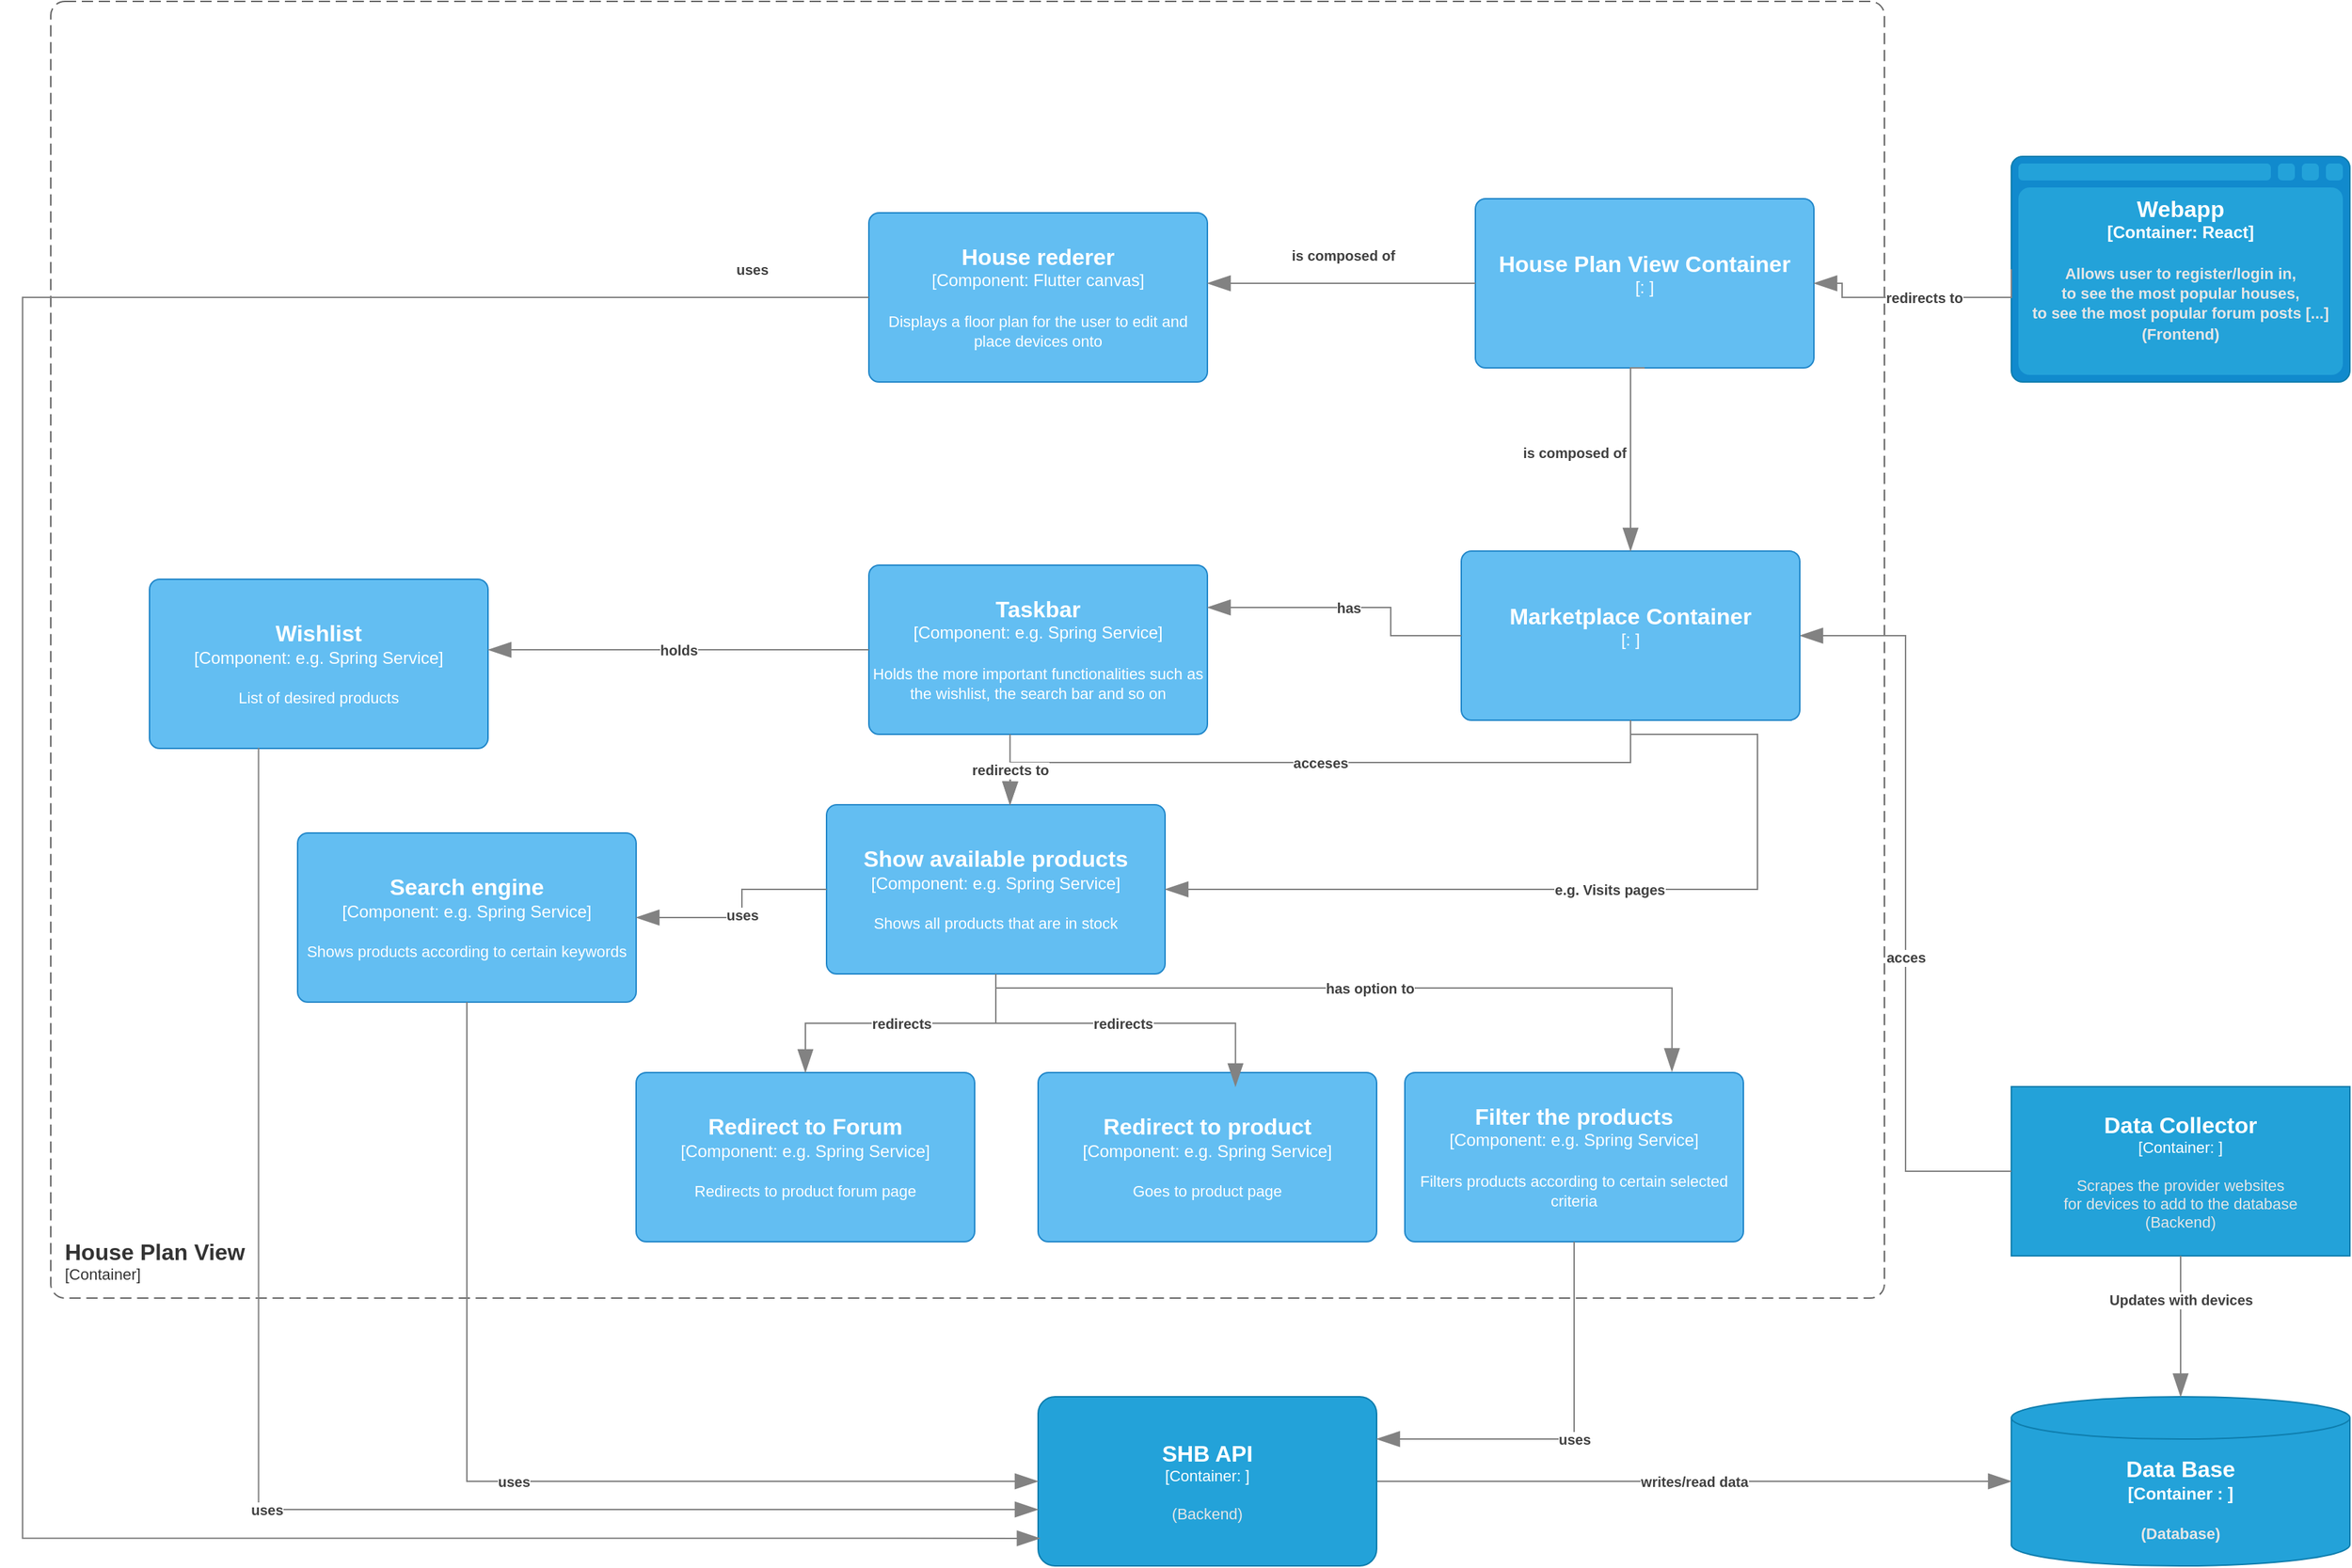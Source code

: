 <mxfile version="17.2.4" type="google"><diagram id="oJUyL8gvnBK4pJ5RvRmQ" name="Page-1"><mxGraphModel grid="1" page="1" gridSize="10" guides="1" tooltips="1" connect="1" arrows="1" fold="1" pageScale="1" pageWidth="850" pageHeight="1100" math="0" shadow="0"><root><mxCell id="0"/><mxCell id="1" parent="0"/><object placeholders="1" c4Name="House Plan View&#xA;" c4Type="SystemScopeBoundary" c4Application="Container" label="&lt;font style=&quot;font-size: 16px&quot;&gt;&lt;b&gt;&lt;div style=&quot;text-align: left&quot;&gt;%c4Name%&lt;/div&gt;&lt;/b&gt;&lt;/font&gt;&lt;div style=&quot;text-align: left&quot;&gt;[%c4Application%]&lt;/div&gt;" id="QjxfQpHX1TzUcec1Ppov-6"><mxCell style="rounded=1;fontSize=11;whiteSpace=wrap;html=1;dashed=1;arcSize=20;fillColor=none;strokeColor=#666666;fontColor=#333333;labelBackgroundColor=none;align=left;verticalAlign=bottom;labelBorderColor=none;spacingTop=0;spacing=10;dashPattern=8 4;metaEdit=1;rotatable=0;perimeter=rectanglePerimeter;noLabel=0;labelPadding=0;allowArrows=0;connectable=0;expand=0;recursiveResize=0;editable=1;pointerEvents=0;absoluteArcSize=1;points=[[0.25,0,0],[0.5,0,0],[0.75,0,0],[1,0.25,0],[1,0.5,0],[1,0.75,0],[0.75,1,0],[0.5,1,0],[0.25,1,0],[0,0.75,0],[0,0.5,0],[0,0.25,0]];" vertex="1" parent="1"><mxGeometry x="10" y="-350" width="1300" height="920" as="geometry"/></mxCell></object><object placeholders="1" c4Type="Data Base" c4Container="Container " c4Technology="" c4Description="(Database)" label="&lt;font style=&quot;font-size: 16px&quot;&gt;&lt;b&gt;%c4Type%&lt;/font&gt;&lt;div&gt;[%c4Container%:&amp;nbsp;%c4Technology%]&lt;/div&gt;&lt;br&gt;&lt;div&gt;&lt;font style=&quot;font-size: 11px&quot;&gt;&lt;font color=&quot;#E6E6E6&quot;&gt;%c4Description%&lt;/font&gt;&lt;/div&gt;" id="QjxfQpHX1TzUcec1Ppov-9"><mxCell style="shape=cylinder3;size=15;whiteSpace=wrap;html=1;boundedLbl=1;rounded=0;labelBackgroundColor=none;fillColor=#23A2D9;fontSize=12;fontColor=#ffffff;align=center;strokeColor=#0E7DAD;metaEdit=1;points=[[0.5,0,0],[1,0.25,0],[1,0.5,0],[1,0.75,0],[0.5,1,0],[0,0.75,0],[0,0.5,0],[0,0.25,0]];resizable=0;" vertex="1" parent="1"><mxGeometry x="1400" y="640" width="240" height="120" as="geometry"/></mxCell></object><object placeholders="1" c4Name="Data Collector" c4Type="Container" c4Technology="" c4Description="Scrapes the provider websites &#xA;for devices to add to the database&#xA;(Backend)" label="&lt;font style=&quot;font-size: 16px&quot;&gt;&lt;b&gt;%c4Name%&lt;/b&gt;&lt;/font&gt;&lt;div&gt;[%c4Type%: %c4Technology%]&lt;/div&gt;&lt;br&gt;&lt;div&gt;&lt;font style=&quot;font-size: 11px&quot;&gt;&lt;font color=&quot;#E6E6E6&quot;&gt;%c4Description%&lt;/font&gt;&lt;/div&gt;" id="QjxfQpHX1TzUcec1Ppov-11"><mxCell style="rounded=1;whiteSpace=wrap;html=1;fontSize=11;labelBackgroundColor=none;fillColor=#23A2D9;fontColor=#ffffff;align=center;arcSize=0;strokeColor=#0E7DAD;metaEdit=1;resizable=0;points=[[0.25,0,0],[0.5,0,0],[0.75,0,0],[1,0.25,0],[1,0.5,0],[1,0.75,0],[0.75,1,0],[0.5,1,0],[0.25,1,0],[0,0.75,0],[0,0.5,0],[0,0.25,0]];" vertex="1" parent="1"><mxGeometry x="1400" y="420" width="240" height="120" as="geometry"/></mxCell></object><object placeholders="1" c4Type="Relationship" c4Description="Updates with devices" label="&lt;div style=&quot;text-align: left&quot;&gt;&lt;div style=&quot;text-align: center&quot;&gt;&lt;b&gt;%c4Description%&lt;/b&gt;&lt;/div&gt;" id="QjxfQpHX1TzUcec1Ppov-12"><mxCell style="endArrow=blockThin;html=1;fontSize=10;fontColor=#404040;strokeWidth=1;endFill=1;strokeColor=#828282;elbow=vertical;metaEdit=1;endSize=14;startSize=14;jumpStyle=arc;jumpSize=16;rounded=0;edgeStyle=orthogonalEdgeStyle;exitX=0.5;exitY=1;exitDx=0;exitDy=0;exitPerimeter=0;entryX=0.5;entryY=0;entryDx=0;entryDy=0;entryPerimeter=0;" edge="1" parent="1" source="QjxfQpHX1TzUcec1Ppov-11" target="QjxfQpHX1TzUcec1Ppov-9"><mxGeometry x="-0.391" width="240" relative="1" as="geometry"><mxPoint x="910" y="650" as="sourcePoint"/><mxPoint x="1150" y="650" as="targetPoint"/><mxPoint as="offset"/></mxGeometry></mxCell></object><object placeholders="1" c4Type="Relationship" c4Description="acces" label="&lt;div style=&quot;text-align: left&quot;&gt;&lt;div style=&quot;text-align: center&quot;&gt;&lt;b&gt;%c4Description%&lt;/b&gt;&lt;/div&gt;" id="QjxfQpHX1TzUcec1Ppov-20"><mxCell style="endArrow=blockThin;html=1;fontSize=10;fontColor=#404040;strokeWidth=1;endFill=1;strokeColor=#828282;elbow=vertical;metaEdit=1;endSize=14;startSize=14;jumpStyle=arc;jumpSize=16;rounded=0;edgeStyle=orthogonalEdgeStyle;exitX=0;exitY=0.5;exitDx=0;exitDy=0;exitPerimeter=0;entryX=1;entryY=0.5;entryDx=0;entryDy=0;entryPerimeter=0;" edge="1" parent="1" source="QjxfQpHX1TzUcec1Ppov-11" target="QjxfQpHX1TzUcec1Ppov-25"><mxGeometry x="-0.143" width="240" relative="1" as="geometry"><mxPoint x="640" y="610" as="sourcePoint"/><mxPoint x="1190" y="480" as="targetPoint"/><mxPoint as="offset"/></mxGeometry></mxCell></object><object placeholders="1" c4Name="Marketplace Container" c4Type="" c4Technology="" c4Description="" label="&lt;font style=&quot;font-size: 16px&quot;&gt;&lt;b&gt;%c4Name%&lt;/b&gt;&lt;/font&gt;&lt;div&gt;[%c4Type%: %c4Technology%]&lt;/div&gt;&lt;br&gt;&lt;div&gt;&lt;font style=&quot;font-size: 11px&quot;&gt;%c4Description%&lt;/font&gt;&lt;/div&gt;" id="QjxfQpHX1TzUcec1Ppov-25"><mxCell style="rounded=1;whiteSpace=wrap;html=1;labelBackgroundColor=none;fillColor=#63BEF2;fontColor=#ffffff;align=center;arcSize=6;strokeColor=#2086C9;metaEdit=1;resizable=0;points=[[0.25,0,0],[0.5,0,0],[0.75,0,0],[1,0.25,0],[1,0.5,0],[1,0.75,0],[0.75,1,0],[0.5,1,0],[0.25,1,0],[0,0.75,0],[0,0.5,0],[0,0.25,0]];" vertex="1" parent="1"><mxGeometry x="1010" y="40" width="240" height="120" as="geometry"/></mxCell></object><object placeholders="1" c4Name="Show available products" c4Type="Component" c4Technology="e.g. Spring Service" c4Description="Shows all products that are in stock" label="&lt;font style=&quot;font-size: 16px&quot;&gt;&lt;b&gt;%c4Name%&lt;/b&gt;&lt;/font&gt;&lt;div&gt;[%c4Type%: %c4Technology%]&lt;/div&gt;&lt;br&gt;&lt;div&gt;&lt;font style=&quot;font-size: 11px&quot;&gt;%c4Description%&lt;/font&gt;&lt;/div&gt;" id="QjxfQpHX1TzUcec1Ppov-27"><mxCell style="rounded=1;whiteSpace=wrap;html=1;labelBackgroundColor=none;fillColor=#63BEF2;fontColor=#ffffff;align=center;arcSize=6;strokeColor=#2086C9;metaEdit=1;resizable=0;points=[[0.25,0,0],[0.5,0,0],[0.75,0,0],[1,0.25,0],[1,0.5,0],[1,0.75,0],[0.75,1,0],[0.5,1,0],[0.25,1,0],[0,0.75,0],[0,0.5,0],[0,0.25,0]];" vertex="1" parent="1"><mxGeometry x="560" y="220" width="240" height="120" as="geometry"/></mxCell></object><object placeholders="1" c4Name="Wishlist" c4Type="Component" c4Technology="e.g. Spring Service" c4Description="List of desired products" label="&lt;font style=&quot;font-size: 16px&quot;&gt;&lt;b&gt;%c4Name%&lt;/b&gt;&lt;/font&gt;&lt;div&gt;[%c4Type%: %c4Technology%]&lt;/div&gt;&lt;br&gt;&lt;div&gt;&lt;font style=&quot;font-size: 11px&quot;&gt;%c4Description%&lt;/font&gt;&lt;/div&gt;" id="QjxfQpHX1TzUcec1Ppov-29"><mxCell style="rounded=1;whiteSpace=wrap;html=1;labelBackgroundColor=none;fillColor=#63BEF2;fontColor=#ffffff;align=center;arcSize=6;strokeColor=#2086C9;metaEdit=1;resizable=0;points=[[0.25,0,0],[0.5,0,0],[0.75,0,0],[1,0.25,0],[1,0.5,0],[1,0.75,0],[0.75,1,0],[0.5,1,0],[0.25,1,0],[0,0.75,0],[0,0.5,0],[0,0.25,0]];" vertex="1" parent="1"><mxGeometry x="80" y="60" width="240" height="120" as="geometry"/></mxCell></object><object placeholders="1" c4Name="Redirect to Forum" c4Type="Component" c4Technology="e.g. Spring Service" c4Description="Redirects to product forum page" label="&lt;font style=&quot;font-size: 16px&quot;&gt;&lt;b&gt;%c4Name%&lt;/b&gt;&lt;/font&gt;&lt;div&gt;[%c4Type%: %c4Technology%]&lt;/div&gt;&lt;br&gt;&lt;div&gt;&lt;font style=&quot;font-size: 11px&quot;&gt;%c4Description%&lt;/font&gt;&lt;/div&gt;" id="QjxfQpHX1TzUcec1Ppov-35"><mxCell style="rounded=1;whiteSpace=wrap;html=1;labelBackgroundColor=none;fillColor=#63BEF2;fontColor=#ffffff;align=center;arcSize=6;strokeColor=#2086C9;metaEdit=1;resizable=0;points=[[0.25,0,0],[0.5,0,0],[0.75,0,0],[1,0.25,0],[1,0.5,0],[1,0.75,0],[0.75,1,0],[0.5,1,0],[0.25,1,0],[0,0.75,0],[0,0.5,0],[0,0.25,0]];" vertex="1" parent="1"><mxGeometry x="425" y="410" width="240" height="120" as="geometry"/></mxCell></object><object placeholders="1" c4Type="Relationship" c4Description="e.g. Visits pages" label="&lt;div style=&quot;text-align: left&quot;&gt;&lt;div style=&quot;text-align: center&quot;&gt;&lt;b&gt;%c4Description%&lt;/b&gt;&lt;/div&gt;" id="QjxfQpHX1TzUcec1Ppov-38"><mxCell style="endArrow=blockThin;html=1;fontSize=10;fontColor=#404040;strokeWidth=1;endFill=1;strokeColor=#828282;elbow=vertical;metaEdit=1;endSize=14;startSize=14;jumpStyle=arc;jumpSize=16;rounded=0;edgeStyle=orthogonalEdgeStyle;exitX=0.5;exitY=1;exitDx=0;exitDy=0;exitPerimeter=0;entryX=1;entryY=0.5;entryDx=0;entryDy=0;entryPerimeter=0;" edge="1" parent="1" source="QjxfQpHX1TzUcec1Ppov-25" target="QjxfQpHX1TzUcec1Ppov-27"><mxGeometry width="240" relative="1" as="geometry"><mxPoint x="860" y="300" as="sourcePoint"/><mxPoint x="1250" y="740" as="targetPoint"/><Array as="points"><mxPoint x="1220" y="170"/><mxPoint x="1220" y="280"/></Array></mxGeometry></mxCell></object><object placeholders="1" c4Type="Relationship" c4Description="has option to" label="&lt;div style=&quot;text-align: left&quot;&gt;&lt;div style=&quot;text-align: center&quot;&gt;&lt;b&gt;%c4Description%&lt;/b&gt;&lt;/div&gt;" id="QjxfQpHX1TzUcec1Ppov-44"><mxCell style="endArrow=blockThin;html=1;fontSize=10;fontColor=#404040;strokeWidth=1;endFill=1;strokeColor=#828282;elbow=vertical;metaEdit=1;endSize=14;startSize=14;jumpStyle=arc;jumpSize=16;rounded=0;edgeStyle=orthogonalEdgeStyle;exitX=0.5;exitY=1;exitDx=0;exitDy=0;exitPerimeter=0;entryX=0.789;entryY=-0.006;entryDx=0;entryDy=0;entryPerimeter=0;" edge="1" parent="1" source="QjxfQpHX1TzUcec1Ppov-27" target="QjxfQpHX1TzUcec1Ppov-26"><mxGeometry width="240" relative="1" as="geometry"><mxPoint x="700" y="500" as="sourcePoint"/><mxPoint x="1110" y="830" as="targetPoint"/><Array as="points"><mxPoint x="680" y="350"/><mxPoint x="1159" y="350"/></Array></mxGeometry></mxCell></object><object placeholders="1" c4Name="Redirect to product" c4Type="Component" c4Technology="e.g. Spring Service" c4Description="Goes to product page" label="&lt;font style=&quot;font-size: 16px&quot;&gt;&lt;b&gt;%c4Name%&lt;/b&gt;&lt;/font&gt;&lt;div&gt;[%c4Type%: %c4Technology%]&lt;/div&gt;&lt;br&gt;&lt;div&gt;&lt;font style=&quot;font-size: 11px&quot;&gt;%c4Description%&lt;/font&gt;&lt;/div&gt;" id="QjxfQpHX1TzUcec1Ppov-45"><mxCell style="rounded=1;whiteSpace=wrap;html=1;labelBackgroundColor=none;fillColor=#63BEF2;fontColor=#ffffff;align=center;arcSize=6;strokeColor=#2086C9;metaEdit=1;resizable=0;points=[[0.25,0,0],[0.5,0,0],[0.75,0,0],[1,0.25,0],[1,0.5,0],[1,0.75,0],[0.75,1,0],[0.5,1,0],[0.25,1,0],[0,0.75,0],[0,0.5,0],[0,0.25,0]];" vertex="1" parent="1"><mxGeometry x="710" y="410" width="240" height="120" as="geometry"/></mxCell></object><object placeholders="1" c4Type="Relationship" c4Description="writes/read data" label="&lt;div style=&quot;text-align: left&quot;&gt;&lt;div style=&quot;text-align: center&quot;&gt;&lt;b&gt;%c4Description%&lt;/b&gt;&lt;/div&gt;" id="7Vur6OUExcEYf2SYM48W-3"><mxCell style="endArrow=blockThin;html=1;fontSize=10;fontColor=#404040;strokeWidth=1;endFill=1;strokeColor=#828282;elbow=vertical;metaEdit=1;endSize=14;startSize=14;jumpStyle=arc;jumpSize=16;rounded=0;edgeStyle=orthogonalEdgeStyle;entryX=0;entryY=0.5;entryDx=0;entryDy=0;entryPerimeter=0;exitX=1;exitY=0.5;exitDx=0;exitDy=0;exitPerimeter=0;startArrow=none;" edge="1" parent="1" source="Xr2nOfpYb5rAjUJ8BHyy-6" target="QjxfQpHX1TzUcec1Ppov-9"><mxGeometry width="240" relative="1" as="geometry"><mxPoint x="720" y="550" as="sourcePoint"/><mxPoint x="960" y="550" as="targetPoint"/></mxGeometry></mxCell></object><object placeholders="1" c4Name="Taskbar" c4Type="Component" c4Technology="e.g. Spring Service" c4Description="Holds the more important functionalities such as the wishlist, the search bar and so on" label="&lt;font style=&quot;font-size: 16px&quot;&gt;&lt;b&gt;%c4Name%&lt;/b&gt;&lt;/font&gt;&lt;div&gt;[%c4Type%: %c4Technology%]&lt;/div&gt;&lt;br&gt;&lt;div&gt;&lt;font style=&quot;font-size: 11px&quot;&gt;%c4Description%&lt;/font&gt;&lt;/div&gt;" id="7Vur6OUExcEYf2SYM48W-4"><mxCell style="rounded=1;whiteSpace=wrap;html=1;labelBackgroundColor=none;fillColor=#63BEF2;fontColor=#ffffff;align=center;arcSize=6;strokeColor=#2086C9;metaEdit=1;resizable=0;points=[[0.25,0,0],[0.5,0,0],[0.75,0,0],[1,0.25,0],[1,0.5,0],[1,0.75,0],[0.75,1,0],[0.5,1,0],[0.25,1,0],[0,0.75,0],[0,0.5,0],[0,0.25,0]];" vertex="1" parent="1"><mxGeometry x="590" y="50" width="240" height="120" as="geometry"/></mxCell></object><object placeholders="1" c4Type="Relationship" c4Description="has" label="&lt;div style=&quot;text-align: left&quot;&gt;&lt;div style=&quot;text-align: center&quot;&gt;&lt;b&gt;%c4Description%&lt;/b&gt;&lt;/div&gt;" id="7Vur6OUExcEYf2SYM48W-5"><mxCell style="endArrow=blockThin;html=1;fontSize=10;fontColor=#404040;strokeWidth=1;endFill=1;strokeColor=#828282;elbow=vertical;metaEdit=1;endSize=14;startSize=14;jumpStyle=arc;jumpSize=16;rounded=0;edgeStyle=orthogonalEdgeStyle;exitX=0;exitY=0.5;exitDx=0;exitDy=0;exitPerimeter=0;entryX=1;entryY=0.25;entryDx=0;entryDy=0;entryPerimeter=0;" edge="1" parent="1" source="QjxfQpHX1TzUcec1Ppov-25" target="7Vur6OUExcEYf2SYM48W-4"><mxGeometry width="240" relative="1" as="geometry"><mxPoint x="1000" y="90" as="sourcePoint"/><mxPoint x="580" y="110" as="targetPoint"/><Array as="points"><mxPoint x="960" y="100"/><mxPoint x="960" y="80"/></Array></mxGeometry></mxCell></object><object placeholders="1" c4Name="Search engine" c4Type="Component" c4Technology="e.g. Spring Service" c4Description="Shows products according to certain keywords" label="&lt;font style=&quot;font-size: 16px&quot;&gt;&lt;b&gt;%c4Name%&lt;/b&gt;&lt;/font&gt;&lt;div&gt;[%c4Type%: %c4Technology%]&lt;/div&gt;&lt;br&gt;&lt;div&gt;&lt;font style=&quot;font-size: 11px&quot;&gt;%c4Description%&lt;/font&gt;&lt;/div&gt;" id="7Vur6OUExcEYf2SYM48W-9"><mxCell style="rounded=1;whiteSpace=wrap;html=1;labelBackgroundColor=none;fillColor=#63BEF2;fontColor=#ffffff;align=center;arcSize=6;strokeColor=#2086C9;metaEdit=1;resizable=0;points=[[0.25,0,0],[0.5,0,0],[0.75,0,0],[1,0.25,0],[1,0.5,0],[1,0.75,0],[0.75,1,0],[0.5,1,0],[0.25,1,0],[0,0.75,0],[0,0.5,0],[0,0.25,0]];" vertex="1" parent="1"><mxGeometry x="185" y="240" width="240" height="120" as="geometry"/></mxCell></object><object placeholders="1" c4Type="Relationship" c4Description="holds" label="&lt;div style=&quot;text-align: left&quot;&gt;&lt;div style=&quot;text-align: center&quot;&gt;&lt;b&gt;%c4Description%&lt;/b&gt;&lt;/div&gt;" id="oa3wJXEPzi10G5aLH4au-3"><mxCell style="endArrow=blockThin;html=1;fontSize=10;fontColor=#404040;strokeWidth=1;endFill=1;strokeColor=#828282;elbow=vertical;metaEdit=1;endSize=14;startSize=14;jumpStyle=arc;jumpSize=16;rounded=0;edgeStyle=orthogonalEdgeStyle;entryX=1;entryY=0.417;entryDx=0;entryDy=0;entryPerimeter=0;exitX=0;exitY=0.5;exitDx=0;exitDy=0;exitPerimeter=0;" edge="1" parent="1" source="7Vur6OUExcEYf2SYM48W-4" target="QjxfQpHX1TzUcec1Ppov-29"><mxGeometry width="240" relative="1" as="geometry"><mxPoint x="560" y="150" as="sourcePoint"/><mxPoint x="459.96" y="278.96" as="targetPoint"/><Array as="points"><mxPoint x="440" y="110"/><mxPoint x="440" y="110"/></Array></mxGeometry></mxCell></object><object placeholders="1" c4Name="Filter the products" c4Type="Component" c4Technology="e.g. Spring Service" c4Description="Filters products according to certain selected criteria" label="&lt;font style=&quot;font-size: 16px&quot;&gt;&lt;b&gt;%c4Name%&lt;/b&gt;&lt;/font&gt;&lt;div&gt;[%c4Type%: %c4Technology%]&lt;/div&gt;&lt;br&gt;&lt;div&gt;&lt;font style=&quot;font-size: 11px&quot;&gt;%c4Description%&lt;/font&gt;&lt;/div&gt;" id="QjxfQpHX1TzUcec1Ppov-26"><mxCell style="rounded=1;whiteSpace=wrap;html=1;labelBackgroundColor=none;fillColor=#63BEF2;fontColor=#ffffff;align=center;arcSize=6;strokeColor=#2086C9;metaEdit=1;resizable=0;points=[[0.25,0,0],[0.5,0,0],[0.75,0,0],[1,0.25,0],[1,0.5,0],[1,0.75,0],[0.75,1,0],[0.5,1,0],[0.25,1,0],[0,0.75,0],[0,0.5,0],[0,0.25,0]];" vertex="1" parent="1"><mxGeometry x="970" y="410" width="240" height="120" as="geometry"/></mxCell></object><object placeholders="1" c4Type="Relationship" c4Description="uses" label="&lt;div style=&quot;text-align: left&quot;&gt;&lt;div style=&quot;text-align: center&quot;&gt;&lt;b&gt;%c4Description%&lt;/b&gt;&lt;/div&gt;" id="ijv4XK6ymjHklBkoFy5r-1"><mxCell style="endArrow=blockThin;html=1;fontSize=10;fontColor=#404040;strokeWidth=1;endFill=1;strokeColor=#828282;elbow=vertical;metaEdit=1;endSize=14;startSize=14;jumpStyle=arc;jumpSize=16;rounded=0;edgeStyle=orthogonalEdgeStyle;entryX=1;entryY=0.5;entryDx=0;entryDy=0;entryPerimeter=0;exitX=0;exitY=0.5;exitDx=0;exitDy=0;exitPerimeter=0;" edge="1" parent="1" source="QjxfQpHX1TzUcec1Ppov-27" target="7Vur6OUExcEYf2SYM48W-9"><mxGeometry width="240" relative="1" as="geometry"><mxPoint x="980" y="430" as="sourcePoint"/><mxPoint x="940" y="400" as="targetPoint"/><Array as="points"><mxPoint x="500" y="280"/><mxPoint x="500" y="300"/></Array></mxGeometry></mxCell></object><object placeholders="1" c4Type="Relationship" c4Description="acceses" label="&lt;div style=&quot;text-align: left&quot;&gt;&lt;div style=&quot;text-align: center&quot;&gt;&lt;b&gt;%c4Description%&lt;/b&gt;&lt;/div&gt;" id="ijv4XK6ymjHklBkoFy5r-7"><mxCell style="endArrow=blockThin;html=1;fontSize=10;fontColor=#404040;strokeWidth=1;endFill=1;strokeColor=#828282;elbow=vertical;metaEdit=1;endSize=14;startSize=14;jumpStyle=arc;jumpSize=16;rounded=0;edgeStyle=orthogonalEdgeStyle;exitX=0.5;exitY=1;exitDx=0;exitDy=0;exitPerimeter=0;" edge="1" parent="1" source="QjxfQpHX1TzUcec1Ppov-25"><mxGeometry width="240" relative="1" as="geometry"><mxPoint x="1150" y="210" as="sourcePoint"/><mxPoint x="690" y="220" as="targetPoint"/></mxGeometry></mxCell></object><object placeholders="1" c4Type="Relationship" c4Description="redirects to" label="&lt;div style=&quot;text-align: left&quot;&gt;&lt;div style=&quot;text-align: center&quot;&gt;&lt;b&gt;%c4Description%&lt;/b&gt;&lt;/div&gt;" id="ijv4XK6ymjHklBkoFy5r-12"><mxCell style="endArrow=blockThin;html=1;fontSize=10;fontColor=#404040;strokeWidth=1;endFill=1;strokeColor=#828282;elbow=vertical;metaEdit=1;endSize=14;startSize=14;jumpStyle=arc;jumpSize=16;rounded=0;edgeStyle=orthogonalEdgeStyle;exitX=0.417;exitY=1;exitDx=0;exitDy=0;exitPerimeter=0;" edge="1" parent="1" source="7Vur6OUExcEYf2SYM48W-4"><mxGeometry width="240" relative="1" as="geometry"><mxPoint x="680" y="200" as="sourcePoint"/><mxPoint x="690" y="220" as="targetPoint"/><Array as="points"><mxPoint x="690" y="220"/><mxPoint x="690" y="220"/></Array></mxGeometry></mxCell></object><object placeholders="1" c4Type="Relationship" c4Description="redirects" label="&lt;div style=&quot;text-align: left&quot;&gt;&lt;div style=&quot;text-align: center&quot;&gt;&lt;b&gt;%c4Description%&lt;/b&gt;&lt;/div&gt;" id="ijv4XK6ymjHklBkoFy5r-13"><mxCell style="endArrow=blockThin;html=1;fontSize=10;fontColor=#404040;strokeWidth=1;endFill=1;strokeColor=#828282;elbow=vertical;metaEdit=1;endSize=14;startSize=14;jumpStyle=arc;jumpSize=16;rounded=0;edgeStyle=orthogonalEdgeStyle;entryX=0.583;entryY=0.083;entryDx=0;entryDy=0;entryPerimeter=0;" edge="1" parent="1" source="QjxfQpHX1TzUcec1Ppov-27" target="QjxfQpHX1TzUcec1Ppov-45"><mxGeometry width="240" relative="1" as="geometry"><mxPoint x="580" y="358.95" as="sourcePoint"/><mxPoint x="820" y="358.95" as="targetPoint"/></mxGeometry></mxCell></object><object placeholders="1" c4Type="Relationship" c4Description="redirects" label="&lt;div style=&quot;text-align: left&quot;&gt;&lt;div style=&quot;text-align: center&quot;&gt;&lt;b&gt;%c4Description%&lt;/b&gt;&lt;/div&gt;" id="ijv4XK6ymjHklBkoFy5r-14"><mxCell style="endArrow=blockThin;html=1;fontSize=10;fontColor=#404040;strokeWidth=1;endFill=1;strokeColor=#828282;elbow=vertical;metaEdit=1;endSize=14;startSize=14;jumpStyle=arc;jumpSize=16;rounded=0;edgeStyle=orthogonalEdgeStyle;exitX=0.5;exitY=1;exitDx=0;exitDy=0;exitPerimeter=0;entryX=0.5;entryY=0;entryDx=0;entryDy=0;entryPerimeter=0;" edge="1" parent="1" source="QjxfQpHX1TzUcec1Ppov-27" target="QjxfQpHX1TzUcec1Ppov-35"><mxGeometry width="240" relative="1" as="geometry"><mxPoint x="680" y="390" as="sourcePoint"/><mxPoint x="920" y="390" as="targetPoint"/></mxGeometry></mxCell></object><object placeholders="1" c4Type="Webapp" c4Container="Container" c4Technology="React" c4Description="Allows user to register/login in, &#xA;to see the most popular houses, &#xA;to see the most popular forum posts [...]&#xA;(Frontend)" label="&lt;font style=&quot;font-size: 16px&quot;&gt;&lt;b&gt;%c4Type%&lt;/font&gt;&lt;div&gt;[%c4Container%:&amp;nbsp;%c4Technology%]&lt;/div&gt;&lt;br&gt;&lt;div&gt;&lt;font style=&quot;font-size: 11px&quot;&gt;&lt;font color=&quot;#E6E6E6&quot;&gt;%c4Description%&lt;/font&gt;&lt;/div&gt;" id="Xr2nOfpYb5rAjUJ8BHyy-1"><mxCell style="shape=mxgraph.c4.webBrowserContainer;whiteSpace=wrap;html=1;boundedLbl=1;rounded=0;labelBackgroundColor=none;fillColor=#118ACD;fontSize=12;fontColor=#ffffff;align=center;strokeColor=#0E7DAD;metaEdit=1;points=[[0.5,0,0],[1,0.25,0],[1,0.5,0],[1,0.75,0],[0.5,1,0],[0,0.75,0],[0,0.5,0],[0,0.25,0]];resizable=0;" vertex="1" parent="1"><mxGeometry x="1400" y="-240" width="240" height="160" as="geometry"/></mxCell></object><object placeholders="1" c4Name="House Plan View Container" c4Type="" c4Technology="" c4Description="" label="&lt;font style=&quot;font-size: 16px&quot;&gt;&lt;b&gt;%c4Name%&lt;/b&gt;&lt;/font&gt;&lt;div&gt;[%c4Type%: %c4Technology%]&lt;/div&gt;&lt;br&gt;&lt;div&gt;&lt;font style=&quot;font-size: 11px&quot;&gt;%c4Description%&lt;/font&gt;&lt;/div&gt;" id="Xr2nOfpYb5rAjUJ8BHyy-2"><mxCell style="rounded=1;whiteSpace=wrap;html=1;labelBackgroundColor=none;fillColor=#63BEF2;fontColor=#ffffff;align=center;arcSize=6;strokeColor=#2086C9;metaEdit=1;resizable=0;points=[[0.25,0,0],[0.5,0,0],[0.75,0,0],[1,0.25,0],[1,0.5,0],[1,0.75,0],[0.75,1,0],[0.5,1,0],[0.25,1,0],[0,0.75,0],[0,0.5,0],[0,0.25,0]];" vertex="1" parent="1"><mxGeometry x="1020" y="-210" width="240" height="120" as="geometry"/></mxCell></object><object placeholders="1" c4Type="Relationship" c4Description="redirects to&#xA;" label="&lt;div style=&quot;text-align: left&quot;&gt;&lt;div style=&quot;text-align: center&quot;&gt;&lt;b&gt;%c4Description%&lt;/b&gt;&lt;/div&gt;" id="Xr2nOfpYb5rAjUJ8BHyy-3"><mxCell style="endArrow=blockThin;html=1;fontSize=10;fontColor=#404040;strokeWidth=1;endFill=1;strokeColor=#828282;elbow=vertical;metaEdit=1;endSize=14;startSize=14;jumpStyle=arc;jumpSize=16;rounded=0;edgeStyle=orthogonalEdgeStyle;exitX=0;exitY=0.5;exitDx=0;exitDy=0;exitPerimeter=0;entryX=1;entryY=0.5;entryDx=0;entryDy=0;entryPerimeter=0;" edge="1" parent="1" source="Xr2nOfpYb5rAjUJ8BHyy-1" target="Xr2nOfpYb5rAjUJ8BHyy-2"><mxGeometry x="-0.034" width="240" relative="1" as="geometry"><mxPoint x="1390" as="sourcePoint"/><mxPoint x="1210" y="-20" as="targetPoint"/><Array as="points"><mxPoint x="1400" y="-140"/><mxPoint x="1280" y="-140"/><mxPoint x="1280" y="-150"/></Array><mxPoint as="offset"/></mxGeometry></mxCell></object><object placeholders="1" c4Type="Relationship" c4Description="is composed of&#xA;" label="&lt;div style=&quot;text-align: left&quot;&gt;&lt;div style=&quot;text-align: center&quot;&gt;&lt;b&gt;%c4Description%&lt;/b&gt;&lt;/div&gt;" id="Xr2nOfpYb5rAjUJ8BHyy-4"><mxCell style="endArrow=blockThin;html=1;fontSize=10;fontColor=#404040;strokeWidth=1;endFill=1;strokeColor=#828282;elbow=vertical;metaEdit=1;endSize=14;startSize=14;jumpStyle=arc;jumpSize=16;rounded=0;edgeStyle=orthogonalEdgeStyle;exitX=0.5;exitY=1;exitDx=0;exitDy=0;exitPerimeter=0;entryX=0.5;entryY=0;entryDx=0;entryDy=0;entryPerimeter=0;" edge="1" parent="1" source="Xr2nOfpYb5rAjUJ8BHyy-2" target="QjxfQpHX1TzUcec1Ppov-25"><mxGeometry x="-0.0" y="-40" width="240" relative="1" as="geometry"><mxPoint x="1090" y="-40" as="sourcePoint"/><mxPoint x="910" y="-60" as="targetPoint"/><Array as="points"><mxPoint x="1130" y="-90"/></Array><mxPoint as="offset"/></mxGeometry></mxCell></object><object placeholders="1" c4Name="House rederer" c4Type="Component" c4Technology="Flutter canvas" c4Description="Displays a floor plan for the user to edit and place devices onto" label="&lt;font style=&quot;font-size: 16px&quot;&gt;&lt;b&gt;%c4Name%&lt;/b&gt;&lt;/font&gt;&lt;div&gt;[%c4Type%: %c4Technology%]&lt;/div&gt;&lt;br&gt;&lt;div&gt;&lt;font style=&quot;font-size: 11px&quot;&gt;%c4Description%&lt;/font&gt;&lt;/div&gt;" id="Xr2nOfpYb5rAjUJ8BHyy-5"><mxCell style="rounded=1;whiteSpace=wrap;html=1;labelBackgroundColor=none;fillColor=#63BEF2;fontColor=#ffffff;align=center;arcSize=6;strokeColor=#2086C9;metaEdit=1;resizable=0;points=[[0.25,0,0],[0.5,0,0],[0.75,0,0],[1,0.25,0],[1,0.5,0],[1,0.75,0],[0.75,1,0],[0.5,1,0],[0.25,1,0],[0,0.75,0],[0,0.5,0],[0,0.25,0]];" vertex="1" parent="1"><mxGeometry x="590" y="-200" width="240" height="120" as="geometry"/></mxCell></object><object placeholders="1" c4Type="Relationship" c4Description="is composed of&#xA;" label="&lt;div style=&quot;text-align: left&quot;&gt;&lt;div style=&quot;text-align: center&quot;&gt;&lt;b&gt;%c4Description%&lt;/b&gt;&lt;/div&gt;" id="XdZotGRM63Qp-mz8Qwfa-1"><mxCell style="endArrow=blockThin;html=1;fontSize=10;fontColor=#404040;strokeWidth=1;endFill=1;strokeColor=#828282;elbow=vertical;metaEdit=1;endSize=14;startSize=14;jumpStyle=arc;jumpSize=16;rounded=0;edgeStyle=orthogonalEdgeStyle;exitX=0;exitY=0.5;exitDx=0;exitDy=0;exitPerimeter=0;" edge="1" parent="1" source="Xr2nOfpYb5rAjUJ8BHyy-2" target="Xr2nOfpYb5rAjUJ8BHyy-5"><mxGeometry y="-20" width="240" relative="1" as="geometry"><mxPoint x="880" y="-220" as="sourcePoint"/><mxPoint x="840" y="-150" as="targetPoint"/><Array as="points"><mxPoint x="880" y="-150"/><mxPoint x="880" y="-150"/></Array><mxPoint x="1" as="offset"/></mxGeometry></mxCell></object><object placeholders="1" c4Name="SHB API" c4Type="Container" c4Technology="" c4Description="(Backend)" label="&lt;font style=&quot;font-size: 16px&quot;&gt;&lt;b&gt;%c4Name%&lt;/b&gt;&lt;/font&gt;&lt;div&gt;[%c4Type%: %c4Technology%]&lt;/div&gt;&lt;br&gt;&lt;div&gt;&lt;font style=&quot;font-size: 11px&quot;&gt;&lt;font color=&quot;#E6E6E6&quot;&gt;%c4Description%&lt;/font&gt;&lt;/div&gt;" id="Xr2nOfpYb5rAjUJ8BHyy-6"><mxCell style="rounded=1;whiteSpace=wrap;html=1;fontSize=11;labelBackgroundColor=none;fillColor=#23A2D9;fontColor=#ffffff;align=center;arcSize=10;strokeColor=#0E7DAD;metaEdit=1;resizable=0;points=[[0.25,0,0],[0.5,0,0],[0.75,0,0],[1,0.25,0],[1,0.5,0],[1,0.75,0],[0.75,1,0],[0.5,1,0],[0.25,1,0],[0,0.75,0],[0,0.5,0],[0,0.25,0]];" vertex="1" parent="1"><mxGeometry x="710" y="640" width="240" height="120" as="geometry"/></mxCell></object><object placeholders="1" c4Type="Relationship" c4Description="uses" label="&lt;div style=&quot;text-align: left&quot;&gt;&lt;div style=&quot;text-align: center&quot;&gt;&lt;b&gt;%c4Description%&lt;/b&gt;&lt;/div&gt;" id="Xr2nOfpYb5rAjUJ8BHyy-7"><mxCell style="endArrow=blockThin;html=1;fontSize=10;fontColor=#404040;strokeWidth=1;endFill=1;strokeColor=#828282;elbow=vertical;metaEdit=1;endSize=14;startSize=14;jumpStyle=arc;jumpSize=16;rounded=0;edgeStyle=orthogonalEdgeStyle;entryX=1;entryY=0.25;entryDx=0;entryDy=0;entryPerimeter=0;exitX=0.5;exitY=1;exitDx=0;exitDy=0;exitPerimeter=0;startArrow=none;" edge="1" parent="1" source="QjxfQpHX1TzUcec1Ppov-26" target="Xr2nOfpYb5rAjUJ8BHyy-6"><mxGeometry width="240" relative="1" as="geometry"><mxPoint x="950" y="600" as="sourcePoint"/><mxPoint x="1400" y="600" as="targetPoint"/></mxGeometry></mxCell></object><object placeholders="1" c4Type="Relationship" c4Description="uses" label="&lt;div style=&quot;text-align: left&quot;&gt;&lt;div style=&quot;text-align: center&quot;&gt;&lt;b&gt;%c4Description%&lt;/b&gt;&lt;/div&gt;" id="Xr2nOfpYb5rAjUJ8BHyy-8"><mxCell style="endArrow=blockThin;html=1;fontSize=10;fontColor=#404040;strokeWidth=1;endFill=1;strokeColor=#828282;elbow=vertical;metaEdit=1;endSize=14;startSize=14;jumpStyle=arc;jumpSize=16;rounded=0;edgeStyle=orthogonalEdgeStyle;entryX=0;entryY=0.5;entryDx=0;entryDy=0;entryPerimeter=0;exitX=0.5;exitY=1;exitDx=0;exitDy=0;exitPerimeter=0;startArrow=none;" edge="1" parent="1" source="7Vur6OUExcEYf2SYM48W-9" target="Xr2nOfpYb5rAjUJ8BHyy-6"><mxGeometry width="240" relative="1" as="geometry"><mxPoint x="375" y="580" as="sourcePoint"/><mxPoint x="235.0" y="720.0" as="targetPoint"/></mxGeometry></mxCell></object><object placeholders="1" c4Type="Relationship" c4Description="uses" label="&lt;div style=&quot;text-align: left&quot;&gt;&lt;div style=&quot;text-align: center&quot;&gt;&lt;b&gt;%c4Description%&lt;/b&gt;&lt;/div&gt;" id="Xr2nOfpYb5rAjUJ8BHyy-9"><mxCell style="endArrow=blockThin;html=1;fontSize=10;fontColor=#404040;strokeWidth=1;endFill=1;strokeColor=#828282;elbow=vertical;metaEdit=1;endSize=14;startSize=14;jumpStyle=arc;jumpSize=16;rounded=0;edgeStyle=orthogonalEdgeStyle;exitX=0.322;exitY=0.996;exitDx=0;exitDy=0;exitPerimeter=0;startArrow=none;" edge="1" parent="1" source="QjxfQpHX1TzUcec1Ppov-29" target="Xr2nOfpYb5rAjUJ8BHyy-6"><mxGeometry width="240" relative="1" as="geometry"><mxPoint x="240" y="600" as="sourcePoint"/><mxPoint x="100.0" y="740.0" as="targetPoint"/><Array as="points"><mxPoint x="157" y="720"/></Array></mxGeometry></mxCell></object><object placeholders="1" c4Type="Relationship" c4Description="uses" label="&lt;div style=&quot;text-align: left&quot;&gt;&lt;div style=&quot;text-align: center&quot;&gt;&lt;b&gt;%c4Description%&lt;/b&gt;&lt;/div&gt;" id="Xr2nOfpYb5rAjUJ8BHyy-12"><mxCell style="endArrow=blockThin;html=1;fontSize=10;fontColor=#404040;strokeWidth=1;endFill=1;strokeColor=#828282;elbow=vertical;metaEdit=1;endSize=14;startSize=14;jumpStyle=arc;jumpSize=16;rounded=0;edgeStyle=orthogonalEdgeStyle;entryX=0.006;entryY=0.837;entryDx=0;entryDy=0;entryPerimeter=0;startArrow=none;exitX=0;exitY=0.5;exitDx=0;exitDy=0;exitPerimeter=0;" edge="1" parent="1" source="Xr2nOfpYb5rAjUJ8BHyy-5" target="Xr2nOfpYb5rAjUJ8BHyy-6"><mxGeometry x="-0.924" y="-20" width="240" relative="1" as="geometry"><mxPoint x="500" y="-10" as="sourcePoint"/><mxPoint x="442.72" y="840.48" as="targetPoint"/><Array as="points"><mxPoint x="-10" y="-140"/><mxPoint x="-10" y="740"/></Array><mxPoint as="offset"/></mxGeometry></mxCell></object></root></mxGraphModel></diagram></mxfile>